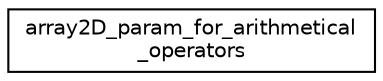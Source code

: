 digraph "Graphical Class Hierarchy"
{
  edge [fontname="Helvetica",fontsize="10",labelfontname="Helvetica",labelfontsize="10"];
  node [fontname="Helvetica",fontsize="10",shape=record];
  rankdir="LR";
  Node0 [label="array2D_param_for_arithmetical\l_operators",height=0.2,width=0.4,color="black", fillcolor="white", style="filled",URL="$structarray2D__param__for__arithmetical__operators.html"];
}

